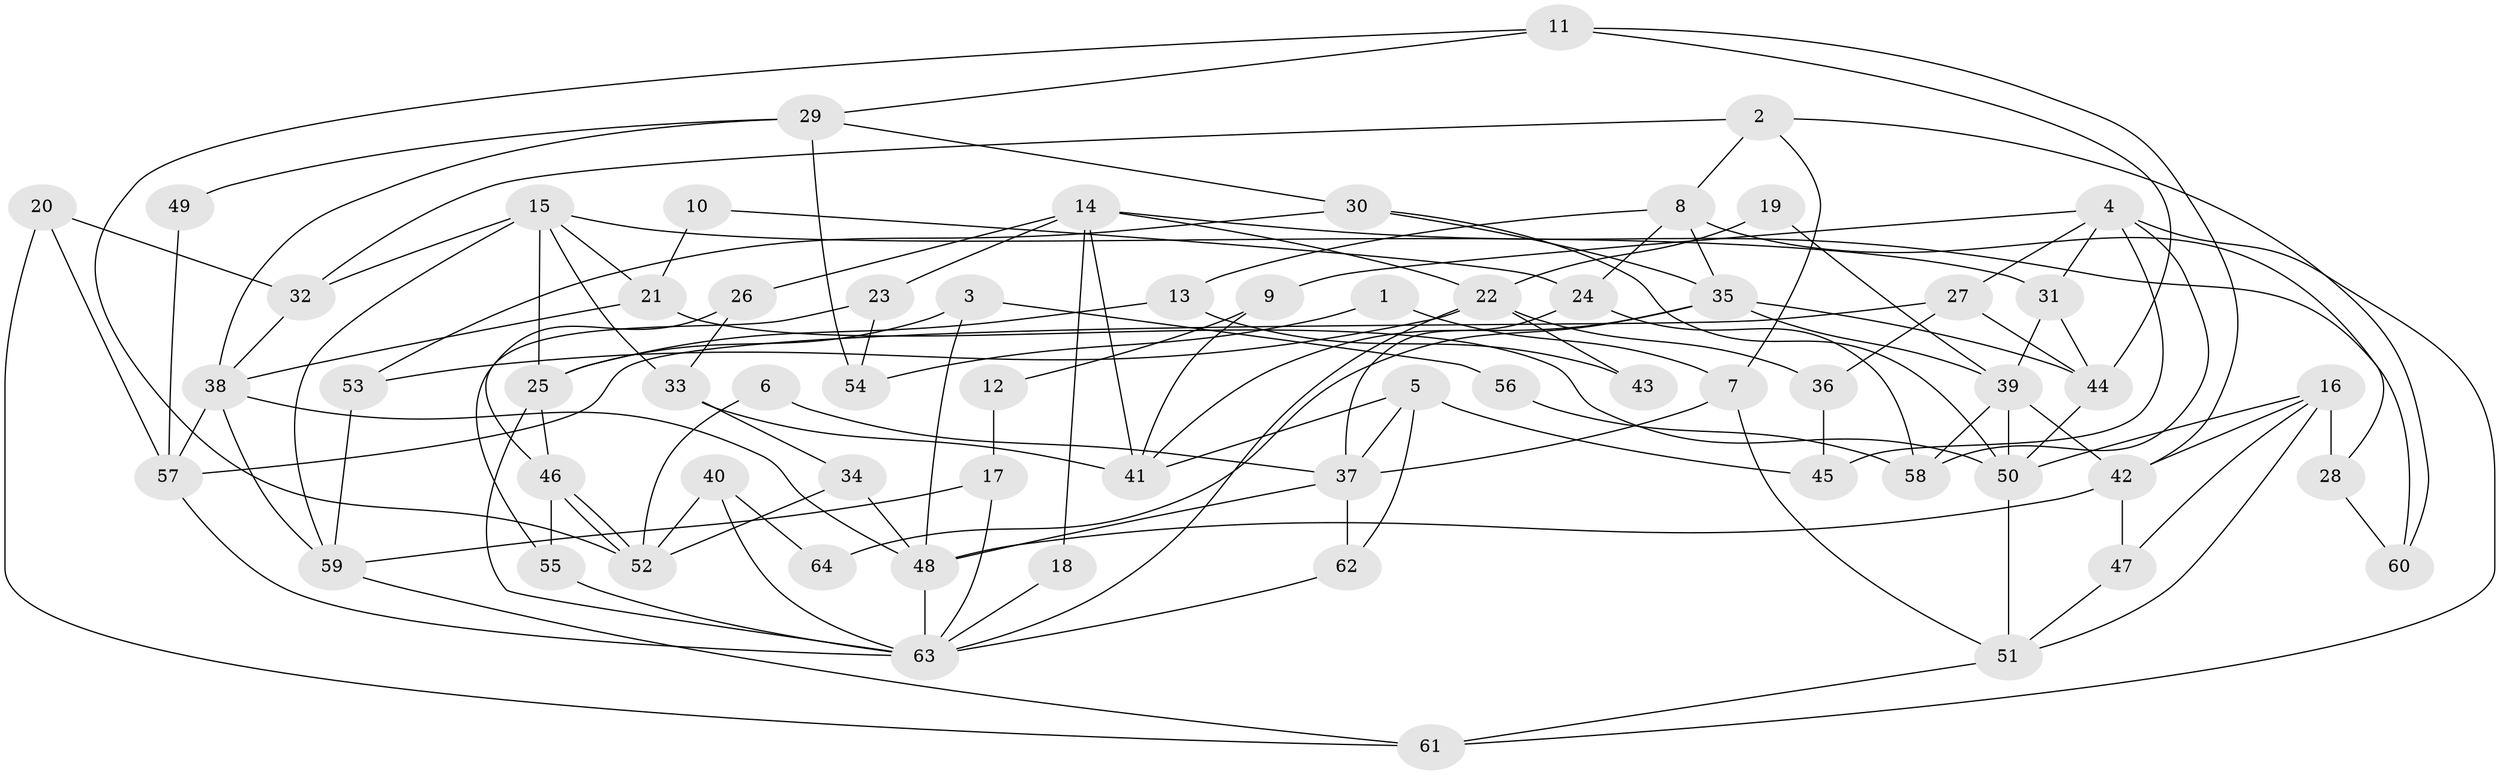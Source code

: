 // Generated by graph-tools (version 1.1) at 2025/49/03/09/25 04:49:52]
// undirected, 64 vertices, 128 edges
graph export_dot {
graph [start="1"]
  node [color=gray90,style=filled];
  1;
  2;
  3;
  4;
  5;
  6;
  7;
  8;
  9;
  10;
  11;
  12;
  13;
  14;
  15;
  16;
  17;
  18;
  19;
  20;
  21;
  22;
  23;
  24;
  25;
  26;
  27;
  28;
  29;
  30;
  31;
  32;
  33;
  34;
  35;
  36;
  37;
  38;
  39;
  40;
  41;
  42;
  43;
  44;
  45;
  46;
  47;
  48;
  49;
  50;
  51;
  52;
  53;
  54;
  55;
  56;
  57;
  58;
  59;
  60;
  61;
  62;
  63;
  64;
  1 -- 7;
  1 -- 54;
  2 -- 60;
  2 -- 7;
  2 -- 8;
  2 -- 32;
  3 -- 48;
  3 -- 25;
  3 -- 56;
  4 -- 61;
  4 -- 45;
  4 -- 9;
  4 -- 27;
  4 -- 31;
  4 -- 58;
  5 -- 62;
  5 -- 41;
  5 -- 37;
  5 -- 45;
  6 -- 52;
  6 -- 37;
  7 -- 37;
  7 -- 51;
  8 -- 24;
  8 -- 13;
  8 -- 28;
  8 -- 35;
  9 -- 41;
  9 -- 12;
  10 -- 21;
  10 -- 24;
  11 -- 44;
  11 -- 42;
  11 -- 29;
  11 -- 52;
  12 -- 17;
  13 -- 25;
  13 -- 43;
  14 -- 22;
  14 -- 41;
  14 -- 18;
  14 -- 23;
  14 -- 26;
  14 -- 60;
  15 -- 31;
  15 -- 21;
  15 -- 25;
  15 -- 32;
  15 -- 33;
  15 -- 59;
  16 -- 50;
  16 -- 42;
  16 -- 28;
  16 -- 47;
  16 -- 51;
  17 -- 59;
  17 -- 63;
  18 -- 63;
  19 -- 22;
  19 -- 39;
  20 -- 57;
  20 -- 32;
  20 -- 61;
  21 -- 38;
  21 -- 50;
  22 -- 53;
  22 -- 63;
  22 -- 36;
  22 -- 43;
  23 -- 55;
  23 -- 54;
  24 -- 58;
  24 -- 37;
  25 -- 63;
  25 -- 46;
  26 -- 46;
  26 -- 33;
  27 -- 44;
  27 -- 36;
  27 -- 57;
  28 -- 60;
  29 -- 38;
  29 -- 30;
  29 -- 49;
  29 -- 54;
  30 -- 35;
  30 -- 50;
  30 -- 53;
  31 -- 44;
  31 -- 39;
  32 -- 38;
  33 -- 34;
  33 -- 41;
  34 -- 52;
  34 -- 48;
  35 -- 39;
  35 -- 41;
  35 -- 44;
  35 -- 64;
  36 -- 45;
  37 -- 48;
  37 -- 62;
  38 -- 59;
  38 -- 48;
  38 -- 57;
  39 -- 50;
  39 -- 42;
  39 -- 58;
  40 -- 52;
  40 -- 63;
  40 -- 64;
  42 -- 48;
  42 -- 47;
  44 -- 50;
  46 -- 52;
  46 -- 52;
  46 -- 55;
  47 -- 51;
  48 -- 63;
  49 -- 57;
  50 -- 51;
  51 -- 61;
  53 -- 59;
  55 -- 63;
  56 -- 58;
  57 -- 63;
  59 -- 61;
  62 -- 63;
}
